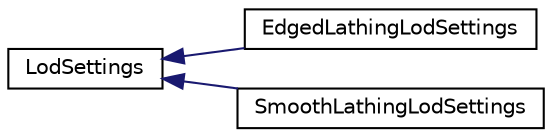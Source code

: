 digraph "Graphical Class Hierarchy"
{
 // LATEX_PDF_SIZE
  edge [fontname="Helvetica",fontsize="10",labelfontname="Helvetica",labelfontsize="10"];
  node [fontname="Helvetica",fontsize="10",shape=record];
  rankdir="LR";
  Node0 [label="LodSettings",height=0.2,width=0.4,color="black", fillcolor="white", style="filled",URL="$class_lod_settings.html",tooltip=" "];
  Node0 -> Node1 [dir="back",color="midnightblue",fontsize="10",style="solid",fontname="Helvetica"];
  Node1 [label="EdgedLathingLodSettings",height=0.2,width=0.4,color="black", fillcolor="white", style="filled",URL="$class_edged_lathing_lod_settings.html",tooltip=" "];
  Node0 -> Node2 [dir="back",color="midnightblue",fontsize="10",style="solid",fontname="Helvetica"];
  Node2 [label="SmoothLathingLodSettings",height=0.2,width=0.4,color="black", fillcolor="white", style="filled",URL="$class_smooth_lathing_lod_settings.html",tooltip=" "];
}
